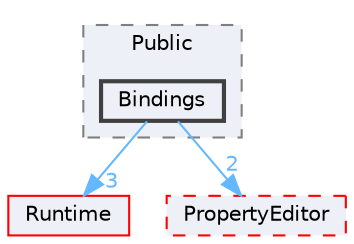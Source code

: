 digraph "Bindings"
{
 // INTERACTIVE_SVG=YES
 // LATEX_PDF_SIZE
  bgcolor="transparent";
  edge [fontname=Helvetica,fontsize=10,labelfontname=Helvetica,labelfontsize=10];
  node [fontname=Helvetica,fontsize=10,shape=box,height=0.2,width=0.4];
  compound=true
  subgraph clusterdir_43728ba3afec409bb09a4e4296ee8bef {
    graph [ bgcolor="#edf0f7", pencolor="grey50", label="Public", fontname=Helvetica,fontsize=10 style="filled,dashed", URL="dir_43728ba3afec409bb09a4e4296ee8bef.html",tooltip=""]
  dir_93cf4a1d85eb825f143a550f7a78742f [label="Bindings", fillcolor="#edf0f7", color="grey25", style="filled,bold", URL="dir_93cf4a1d85eb825f143a550f7a78742f.html",tooltip=""];
  }
  dir_7536b172fbd480bfd146a1b1acd6856b [label="Runtime", fillcolor="#edf0f7", color="red", style="filled", URL="dir_7536b172fbd480bfd146a1b1acd6856b.html",tooltip=""];
  dir_d1fe7a7be36f79b0b0b08c66e8a279df [label="PropertyEditor", fillcolor="#edf0f7", color="red", style="filled,dashed", URL="dir_d1fe7a7be36f79b0b0b08c66e8a279df.html",tooltip=""];
  dir_93cf4a1d85eb825f143a550f7a78742f->dir_7536b172fbd480bfd146a1b1acd6856b [headlabel="3", labeldistance=1.5 headhref="dir_000094_000984.html" href="dir_000094_000984.html" color="steelblue1" fontcolor="steelblue1"];
  dir_93cf4a1d85eb825f143a550f7a78742f->dir_d1fe7a7be36f79b0b0b08c66e8a279df [headlabel="2", labeldistance=1.5 headhref="dir_000094_000781.html" href="dir_000094_000781.html" color="steelblue1" fontcolor="steelblue1"];
}
